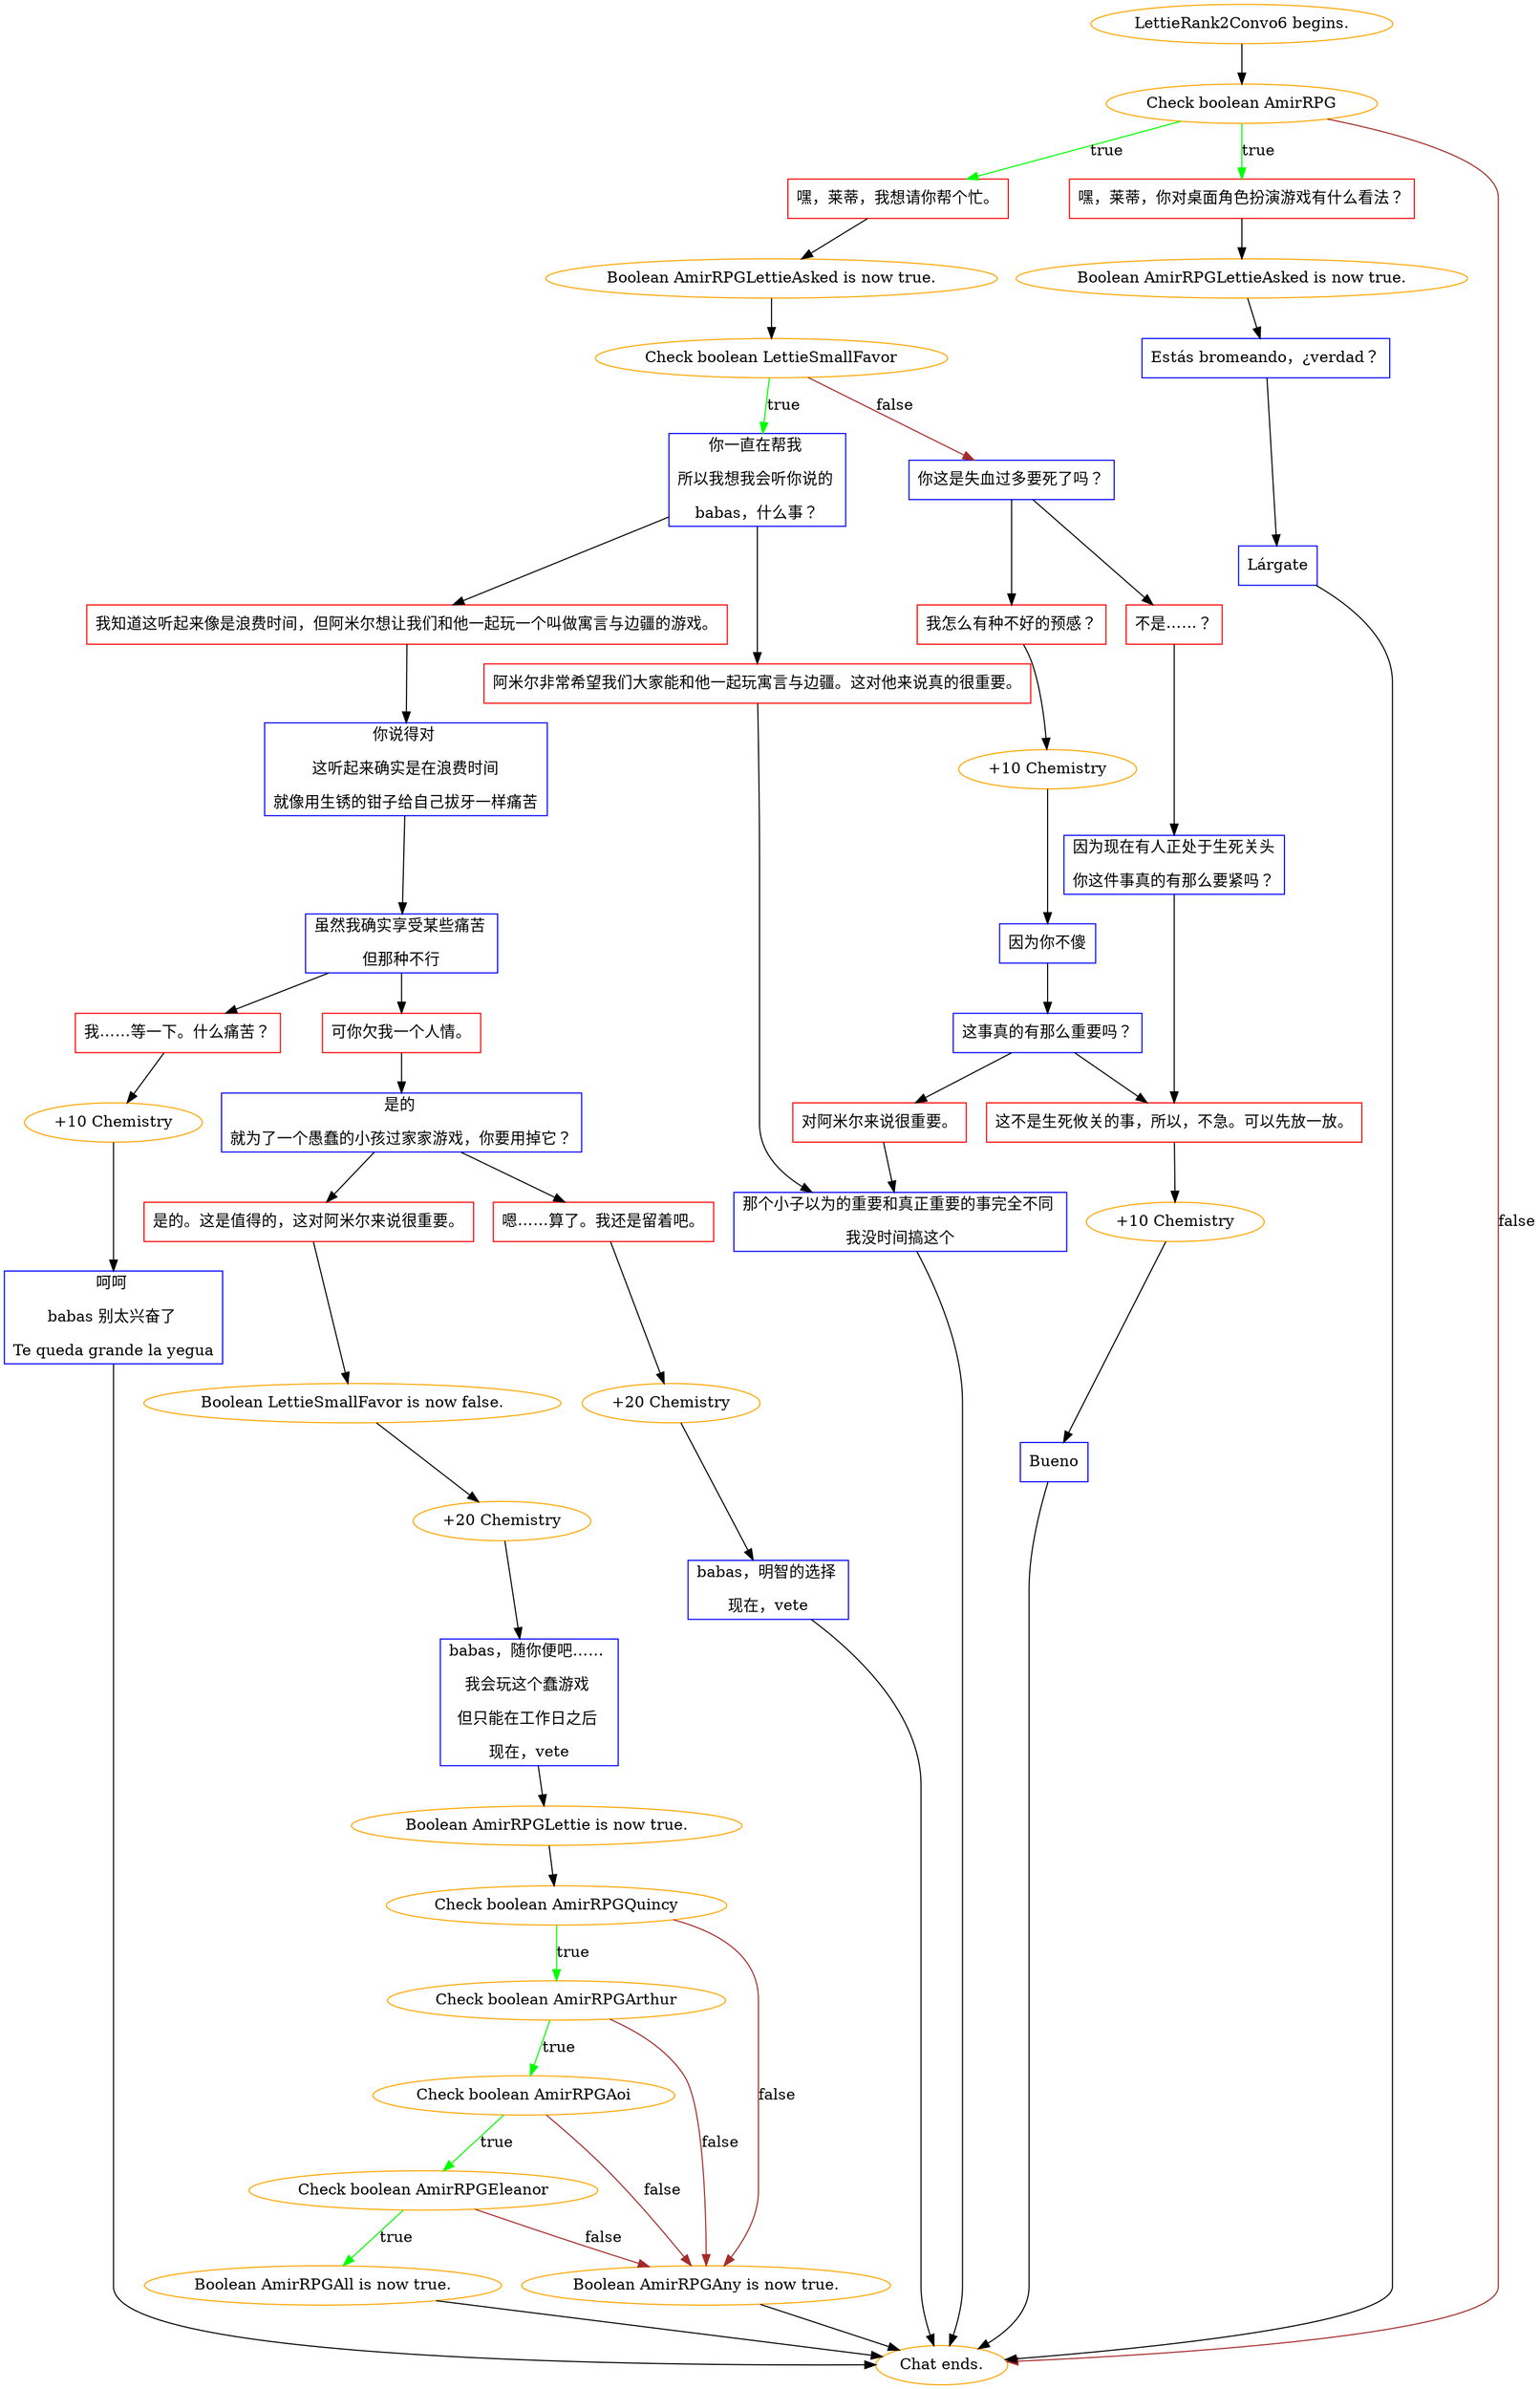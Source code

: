 digraph {
	"LettieRank2Convo6 begins." [color=orange];
		"LettieRank2Convo6 begins." -> j1196979813;
	j1196979813 [label="Check boolean AmirRPG",color=orange];
		j1196979813 -> j2009985461 [label=true,color=green];
		j1196979813 -> j1784941242 [label=true,color=green];
		j1196979813 -> "Chat ends." [label=false,color=brown];
	j2009985461 [label="嘿，莱蒂，我想请你帮个忙。",shape=box,color=red];
		j2009985461 -> j1509902606;
	j1784941242 [label="嘿，莱蒂，你对桌面角色扮演游戏有什么看法？",shape=box,color=red];
		j1784941242 -> j3492537375;
	"Chat ends." [color=orange];
	j1509902606 [label="Boolean AmirRPGLettieAsked is now true.",color=orange];
		j1509902606 -> j1776819313;
	j3492537375 [label="Boolean AmirRPGLettieAsked is now true.",color=orange];
		j3492537375 -> j3449784345;
	j1776819313 [label="Check boolean LettieSmallFavor",color=orange];
		j1776819313 -> j2089623169 [label=true,color=green];
		j1776819313 -> j2227813561 [label=false,color=brown];
	j3449784345 [label="Estás bromeando，¿verdad？",shape=box,color=blue];
		j3449784345 -> j4236534637;
	j2089623169 [label="你一直在帮我 
所以我想我会听你说的 
babas，什么事？",shape=box,color=blue];
		j2089623169 -> j2579024950;
		j2089623169 -> j1080997502;
	j2227813561 [label="你这是失血过多要死了吗？",shape=box,color=blue];
		j2227813561 -> j219825937;
		j2227813561 -> j2636328536;
	j4236534637 [label="Lárgate",shape=box,color=blue];
		j4236534637 -> "Chat ends.";
	j2579024950 [label="我知道这听起来像是浪费时间，但阿米尔想让我们和他一起玩一个叫做寓言与边疆的游戏。",shape=box,color=red];
		j2579024950 -> j2420412122;
	j1080997502 [label="阿米尔非常希望我们大家能和他一起玩寓言与边疆。这对他来说真的很重要。",shape=box,color=red];
		j1080997502 -> j2836421951;
	j219825937 [label="我怎么有种不好的预感？",shape=box,color=red];
		j219825937 -> j2897704629;
	j2636328536 [label="不是……？",shape=box,color=red];
		j2636328536 -> j3201453925;
	j2420412122 [label="你说得对 
这听起来确实是在浪费时间
就像用生锈的钳子给自己拔牙一样痛苦",shape=box,color=blue];
		j2420412122 -> j2216355891;
	j2836421951 [label="那个小子以为的重要和真正重要的事完全不同 
我没时间搞这个",shape=box,color=blue];
		j2836421951 -> "Chat ends.";
	j2897704629 [label="+10 Chemistry",color=orange];
		j2897704629 -> j562423540;
	j3201453925 [label="因为现在有人正处于生死关头
你这件事真的有那么要紧吗？",shape=box,color=blue];
		j3201453925 -> j3565455872;
	j2216355891 [label="虽然我确实享受某些痛苦 
但那种不行",shape=box,color=blue];
		j2216355891 -> j1668653994;
		j2216355891 -> j1245168720;
	j562423540 [label="因为你不傻",shape=box,color=blue];
		j562423540 -> j2778119566;
	j3565455872 [label="这不是生死攸关的事，所以，不急。可以先放一放。",shape=box,color=red];
		j3565455872 -> j999874159;
	j1668653994 [label="可你欠我一个人情。",shape=box,color=red];
		j1668653994 -> j1190364932;
	j1245168720 [label="我……等一下。什么痛苦？",shape=box,color=red];
		j1245168720 -> j1448470846;
	j2778119566 [label="这事真的有那么重要吗？",shape=box,color=blue];
		j2778119566 -> j2859746029;
		j2778119566 -> j3565455872;
	j999874159 [label="+10 Chemistry",color=orange];
		j999874159 -> j3748645904;
	j1190364932 [label="是的 
就为了一个愚蠢的小孩过家家游戏，你要用掉它？",shape=box,color=blue];
		j1190364932 -> j3217814597;
		j1190364932 -> j3184463639;
	j1448470846 [label="+10 Chemistry",color=orange];
		j1448470846 -> j2371328870;
	j2859746029 [label="对阿米尔来说很重要。",shape=box,color=red];
		j2859746029 -> j2836421951;
	j3748645904 [label="Bueno",shape=box,color=blue];
		j3748645904 -> "Chat ends.";
	j3217814597 [label="是的。这是值得的，这对阿米尔来说很重要。",shape=box,color=red];
		j3217814597 -> j3076456321;
	j3184463639 [label="嗯……算了。我还是留着吧。",shape=box,color=red];
		j3184463639 -> j935955083;
	j2371328870 [label="呵呵 
babas 别太兴奋了 
Te queda grande la yegua",shape=box,color=blue];
		j2371328870 -> "Chat ends.";
	j3076456321 [label="Boolean LettieSmallFavor is now false.",color=orange];
		j3076456321 -> j2697736038;
	j935955083 [label="+20 Chemistry",color=orange];
		j935955083 -> j3831100242;
	j2697736038 [label="+20 Chemistry",color=orange];
		j2697736038 -> j3861493963;
	j3831100242 [label="babas，明智的选择 
现在，vete",shape=box,color=blue];
		j3831100242 -> "Chat ends.";
	j3861493963 [label="babas，随你便吧…… 
我会玩这个蠢游戏 
但只能在工作日之后 
现在，vete",shape=box,color=blue];
		j3861493963 -> j3298870984;
	j3298870984 [label="Boolean AmirRPGLettie is now true.",color=orange];
		j3298870984 -> j2274530056;
	j2274530056 [label="Check boolean AmirRPGQuincy",color=orange];
		j2274530056 -> j1722720495 [label=true,color=green];
		j2274530056 -> j1992773596 [label=false,color=brown];
	j1722720495 [label="Check boolean AmirRPGArthur",color=orange];
		j1722720495 -> j1055796625 [label=true,color=green];
		j1722720495 -> j1992773596 [label=false,color=brown];
	j1992773596 [label="Boolean AmirRPGAny is now true.",color=orange];
		j1992773596 -> "Chat ends.";
	j1055796625 [label="Check boolean AmirRPGAoi",color=orange];
		j1055796625 -> j2036451565 [label=true,color=green];
		j1055796625 -> j1992773596 [label=false,color=brown];
	j2036451565 [label="Check boolean AmirRPGEleanor",color=orange];
		j2036451565 -> j2677000302 [label=true,color=green];
		j2036451565 -> j1992773596 [label=false,color=brown];
	j2677000302 [label="Boolean AmirRPGAll is now true.",color=orange];
		j2677000302 -> "Chat ends.";
}